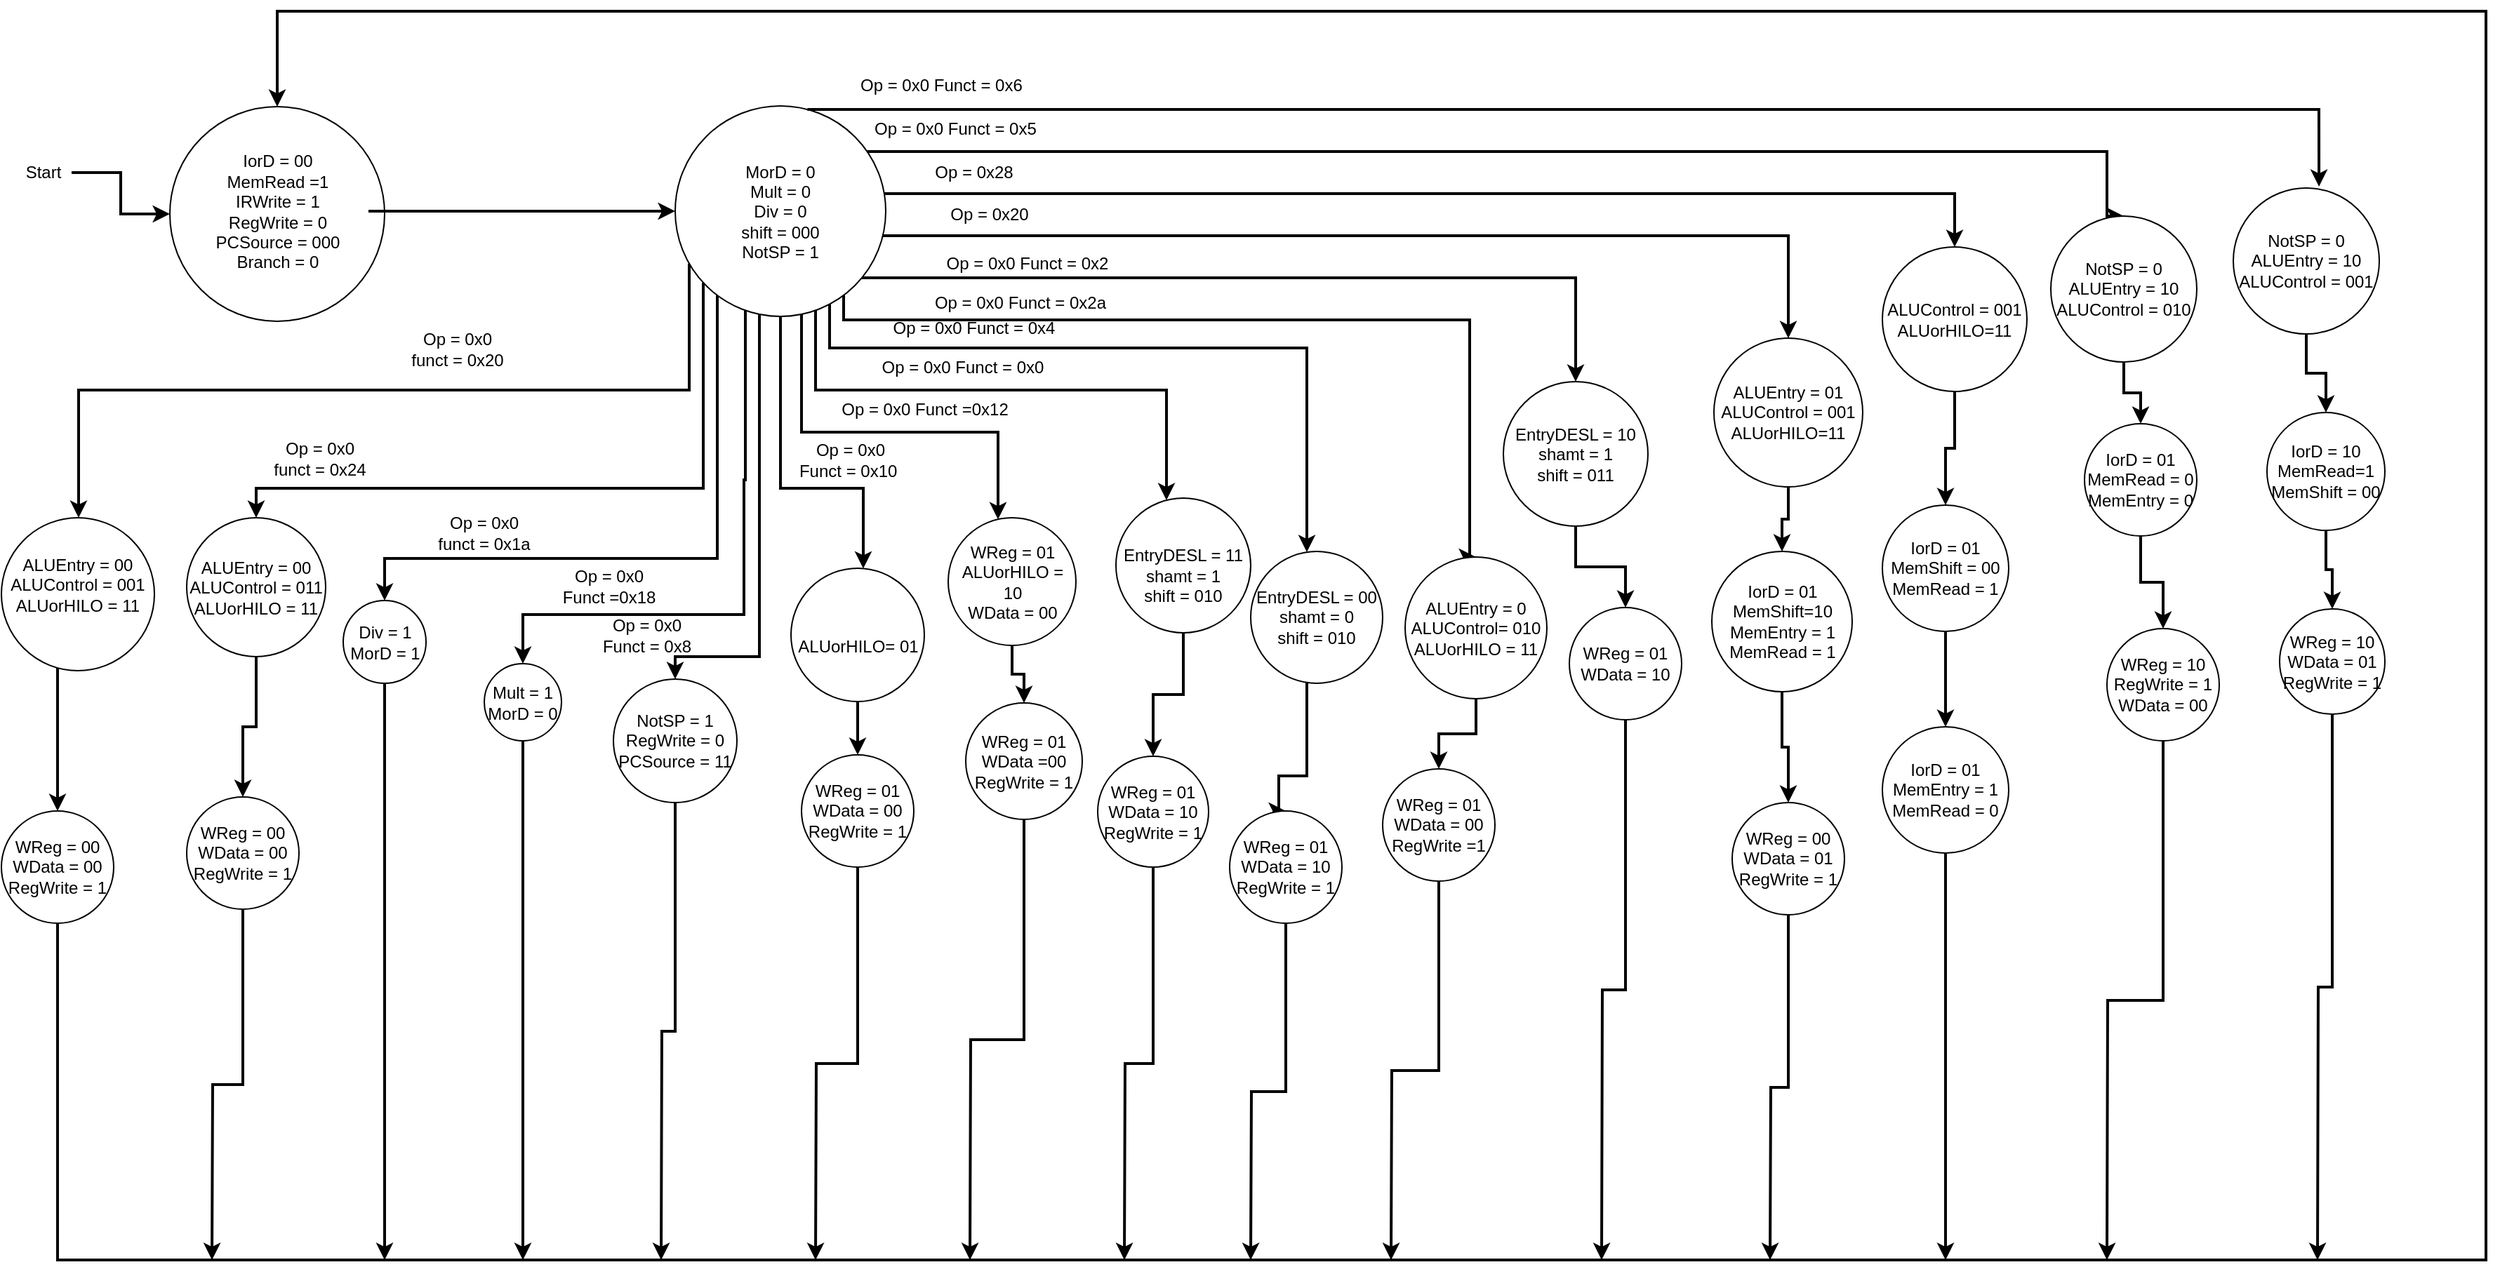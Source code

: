 <mxfile version="10.5.7" type="device"><diagram id="7cGmKihbxn07JbGwCntv" name="Page-1"><mxGraphModel dx="1074" dy="567" grid="1" gridSize="10" guides="1" tooltips="1" connect="1" arrows="1" fold="1" page="1" pageScale="1" pageWidth="1800" pageHeight="1400" math="0" shadow="0"><root><mxCell id="0"/><mxCell id="1" parent="0"/><mxCell id="Vx5S7l9ni8AOja15KPF1-5" style="edgeStyle=orthogonalEdgeStyle;rounded=0;orthogonalLoop=1;jettySize=auto;html=1;entryX=0;entryY=0.5;entryDx=0;entryDy=0;strokeWidth=2;" edge="1" parent="1" source="Vx5S7l9ni8AOja15KPF1-2" target="Vx5S7l9ni8AOja15KPF1-4"><mxGeometry relative="1" as="geometry"/></mxCell><mxCell id="Vx5S7l9ni8AOja15KPF1-2" value="Start" style="text;html=1;strokeColor=none;fillColor=none;align=center;verticalAlign=middle;whiteSpace=wrap;rounded=0;" vertex="1" parent="1"><mxGeometry x="20" y="125" width="40" height="20" as="geometry"/></mxCell><mxCell id="Vx5S7l9ni8AOja15KPF1-4" value="" style="ellipse;whiteSpace=wrap;html=1;aspect=fixed;" vertex="1" parent="1"><mxGeometry x="130" y="88" width="153" height="153" as="geometry"/></mxCell><mxCell id="Vx5S7l9ni8AOja15KPF1-8" style="edgeStyle=orthogonalEdgeStyle;rounded=0;orthogonalLoop=1;jettySize=auto;html=1;entryX=0;entryY=0.5;entryDx=0;entryDy=0;strokeWidth=2;" edge="1" parent="1" source="Vx5S7l9ni8AOja15KPF1-6" target="Vx5S7l9ni8AOja15KPF1-7"><mxGeometry relative="1" as="geometry"/></mxCell><mxCell id="Vx5S7l9ni8AOja15KPF1-6" value="IorD = 00&lt;br&gt;MemRead =1&lt;br&gt;IRWrite = 1&lt;br&gt;RegWrite = 0&lt;br&gt;PCSource = 000&lt;br&gt;Branch = 0&lt;br&gt;" style="text;html=1;strokeColor=none;fillColor=none;align=center;verticalAlign=middle;whiteSpace=wrap;rounded=0;" vertex="1" parent="1"><mxGeometry x="141.5" y="110" width="130" height="105" as="geometry"/></mxCell><mxCell id="Vx5S7l9ni8AOja15KPF1-10" style="edgeStyle=orthogonalEdgeStyle;rounded=0;orthogonalLoop=1;jettySize=auto;html=1;strokeWidth=2;" edge="1" parent="1" source="Vx5S7l9ni8AOja15KPF1-7" target="Vx5S7l9ni8AOja15KPF1-9"><mxGeometry relative="1" as="geometry"><Array as="points"><mxPoint x="500" y="290"/><mxPoint x="65" y="290"/></Array></mxGeometry></mxCell><mxCell id="Vx5S7l9ni8AOja15KPF1-16" style="edgeStyle=orthogonalEdgeStyle;rounded=0;orthogonalLoop=1;jettySize=auto;html=1;entryX=0.5;entryY=0;entryDx=0;entryDy=0;strokeWidth=2;" edge="1" parent="1" source="Vx5S7l9ni8AOja15KPF1-7" target="Vx5S7l9ni8AOja15KPF1-15"><mxGeometry relative="1" as="geometry"><Array as="points"><mxPoint x="510" y="360"/><mxPoint x="192" y="360"/></Array></mxGeometry></mxCell><mxCell id="Vx5S7l9ni8AOja15KPF1-22" style="edgeStyle=orthogonalEdgeStyle;rounded=0;orthogonalLoop=1;jettySize=auto;html=1;strokeWidth=2;" edge="1" parent="1" source="Vx5S7l9ni8AOja15KPF1-7" target="Vx5S7l9ni8AOja15KPF1-21"><mxGeometry relative="1" as="geometry"><Array as="points"><mxPoint x="520" y="410"/><mxPoint x="283" y="410"/></Array></mxGeometry></mxCell><mxCell id="Vx5S7l9ni8AOja15KPF1-25" style="edgeStyle=orthogonalEdgeStyle;rounded=0;orthogonalLoop=1;jettySize=auto;html=1;strokeWidth=2;entryX=0.5;entryY=0;entryDx=0;entryDy=0;" edge="1" parent="1" source="Vx5S7l9ni8AOja15KPF1-7" target="Vx5S7l9ni8AOja15KPF1-26"><mxGeometry relative="1" as="geometry"><mxPoint x="610" y="470" as="targetPoint"/><Array as="points"><mxPoint x="540" y="354"/><mxPoint x="539" y="354"/><mxPoint x="539" y="450"/><mxPoint x="382" y="450"/></Array></mxGeometry></mxCell><mxCell id="Vx5S7l9ni8AOja15KPF1-30" style="edgeStyle=orthogonalEdgeStyle;rounded=0;orthogonalLoop=1;jettySize=auto;html=1;strokeWidth=2;" edge="1" parent="1" source="Vx5S7l9ni8AOja15KPF1-7" target="Vx5S7l9ni8AOja15KPF1-28"><mxGeometry relative="1" as="geometry"><Array as="points"><mxPoint x="550" y="480"/><mxPoint x="490" y="480"/></Array></mxGeometry></mxCell><mxCell id="Vx5S7l9ni8AOja15KPF1-34" style="edgeStyle=orthogonalEdgeStyle;rounded=0;orthogonalLoop=1;jettySize=auto;html=1;strokeWidth=2;" edge="1" parent="1" source="Vx5S7l9ni8AOja15KPF1-7" target="Vx5S7l9ni8AOja15KPF1-33"><mxGeometry relative="1" as="geometry"><Array as="points"><mxPoint x="565" y="360"/><mxPoint x="624" y="360"/></Array></mxGeometry></mxCell><mxCell id="Vx5S7l9ni8AOja15KPF1-38" style="edgeStyle=orthogonalEdgeStyle;rounded=0;orthogonalLoop=1;jettySize=auto;html=1;strokeWidth=2;" edge="1" parent="1" source="Vx5S7l9ni8AOja15KPF1-7" target="Vx5S7l9ni8AOja15KPF1-37"><mxGeometry relative="1" as="geometry"><Array as="points"><mxPoint x="580" y="320"/><mxPoint x="720" y="320"/></Array></mxGeometry></mxCell><mxCell id="Vx5S7l9ni8AOja15KPF1-43" style="edgeStyle=orthogonalEdgeStyle;rounded=0;orthogonalLoop=1;jettySize=auto;html=1;strokeWidth=2;" edge="1" parent="1" source="Vx5S7l9ni8AOja15KPF1-7" target="Vx5S7l9ni8AOja15KPF1-42"><mxGeometry relative="1" as="geometry"><Array as="points"><mxPoint x="590" y="290"/><mxPoint x="840" y="290"/></Array></mxGeometry></mxCell><mxCell id="Vx5S7l9ni8AOja15KPF1-50" style="edgeStyle=orthogonalEdgeStyle;rounded=0;orthogonalLoop=1;jettySize=auto;html=1;strokeWidth=2;" edge="1" parent="1" source="Vx5S7l9ni8AOja15KPF1-7" target="Vx5S7l9ni8AOja15KPF1-49"><mxGeometry relative="1" as="geometry"><Array as="points"><mxPoint x="600" y="260"/><mxPoint x="940" y="260"/></Array></mxGeometry></mxCell><mxCell id="Vx5S7l9ni8AOja15KPF1-68" style="edgeStyle=orthogonalEdgeStyle;rounded=0;orthogonalLoop=1;jettySize=auto;html=1;strokeWidth=2;entryX=0.5;entryY=0;entryDx=0;entryDy=0;" edge="1" parent="1" source="Vx5S7l9ni8AOja15KPF1-7" target="Vx5S7l9ni8AOja15KPF1-70"><mxGeometry relative="1" as="geometry"><mxPoint x="1010" y="380" as="targetPoint"/><Array as="points"><mxPoint x="610" y="240"/><mxPoint x="1056" y="240"/></Array></mxGeometry></mxCell><mxCell id="Vx5S7l9ni8AOja15KPF1-75" style="edgeStyle=orthogonalEdgeStyle;rounded=0;orthogonalLoop=1;jettySize=auto;html=1;entryX=0.5;entryY=0;entryDx=0;entryDy=0;strokeWidth=2;" edge="1" parent="1" source="Vx5S7l9ni8AOja15KPF1-7" target="Vx5S7l9ni8AOja15KPF1-74"><mxGeometry relative="1" as="geometry"><Array as="points"><mxPoint x="1132" y="210"/></Array></mxGeometry></mxCell><mxCell id="Vx5S7l9ni8AOja15KPF1-83" style="edgeStyle=orthogonalEdgeStyle;rounded=0;orthogonalLoop=1;jettySize=auto;html=1;strokeWidth=2;" edge="1" parent="1" source="Vx5S7l9ni8AOja15KPF1-7" target="Vx5S7l9ni8AOja15KPF1-82"><mxGeometry relative="1" as="geometry"><Array as="points"><mxPoint x="1283" y="180"/></Array></mxGeometry></mxCell><mxCell id="Vx5S7l9ni8AOja15KPF1-91" style="edgeStyle=orthogonalEdgeStyle;rounded=0;orthogonalLoop=1;jettySize=auto;html=1;entryX=0.5;entryY=0;entryDx=0;entryDy=0;strokeWidth=2;" edge="1" parent="1" source="Vx5S7l9ni8AOja15KPF1-7" target="Vx5S7l9ni8AOja15KPF1-90"><mxGeometry relative="1" as="geometry"><Array as="points"><mxPoint x="1402" y="150"/></Array></mxGeometry></mxCell><mxCell id="Vx5S7l9ni8AOja15KPF1-99" style="edgeStyle=orthogonalEdgeStyle;rounded=0;orthogonalLoop=1;jettySize=auto;html=1;entryX=0.5;entryY=0;entryDx=0;entryDy=0;strokeWidth=2;" edge="1" parent="1" source="Vx5S7l9ni8AOja15KPF1-7" target="Vx5S7l9ni8AOja15KPF1-98"><mxGeometry relative="1" as="geometry"><Array as="points"><mxPoint x="1510" y="120"/></Array></mxGeometry></mxCell><mxCell id="Vx5S7l9ni8AOja15KPF1-7" value="MorD = 0&lt;br&gt;Mult = 0&lt;br&gt;Div = 0&lt;br&gt;shift = 000&lt;br&gt;NotSP = 1&lt;br&gt;" style="ellipse;whiteSpace=wrap;html=1;aspect=fixed;" vertex="1" parent="1"><mxGeometry x="490" y="87.5" width="150" height="150" as="geometry"/></mxCell><mxCell id="Vx5S7l9ni8AOja15KPF1-13" style="edgeStyle=orthogonalEdgeStyle;rounded=0;orthogonalLoop=1;jettySize=auto;html=1;entryX=0.5;entryY=0;entryDx=0;entryDy=0;strokeWidth=2;" edge="1" parent="1" source="Vx5S7l9ni8AOja15KPF1-9" target="Vx5S7l9ni8AOja15KPF1-12"><mxGeometry relative="1" as="geometry"><Array as="points"><mxPoint x="50" y="520"/><mxPoint x="50" y="520"/></Array></mxGeometry></mxCell><mxCell id="Vx5S7l9ni8AOja15KPF1-9" value="ALUEntry = 00&lt;br&gt;ALUControl = 001&lt;br&gt;ALUorHILO = 11&lt;br&gt;&lt;br&gt;" style="ellipse;whiteSpace=wrap;html=1;aspect=fixed;" vertex="1" parent="1"><mxGeometry x="10" y="381" width="109" height="109" as="geometry"/></mxCell><mxCell id="Vx5S7l9ni8AOja15KPF1-11" value="Op = 0x0&lt;br&gt;funct = 0x20&lt;br&gt;" style="text;html=1;strokeColor=none;fillColor=none;align=center;verticalAlign=middle;whiteSpace=wrap;rounded=0;" vertex="1" parent="1"><mxGeometry x="240" y="216" width="190" height="90" as="geometry"/></mxCell><mxCell id="Vx5S7l9ni8AOja15KPF1-14" style="edgeStyle=orthogonalEdgeStyle;rounded=0;orthogonalLoop=1;jettySize=auto;html=1;entryX=0.5;entryY=0;entryDx=0;entryDy=0;strokeWidth=2;" edge="1" parent="1" source="Vx5S7l9ni8AOja15KPF1-12" target="Vx5S7l9ni8AOja15KPF1-4"><mxGeometry relative="1" as="geometry"><Array as="points"><mxPoint x="50" y="910"/><mxPoint x="1780" y="910"/><mxPoint x="1780" y="20"/><mxPoint x="207" y="20"/></Array></mxGeometry></mxCell><mxCell id="Vx5S7l9ni8AOja15KPF1-12" value="WReg = 00&lt;br&gt;WData = 00&lt;br&gt;RegWrite = 1&lt;br&gt;" style="ellipse;whiteSpace=wrap;html=1;aspect=fixed;" vertex="1" parent="1"><mxGeometry x="10" y="590" width="80" height="80" as="geometry"/></mxCell><mxCell id="Vx5S7l9ni8AOja15KPF1-19" style="edgeStyle=orthogonalEdgeStyle;rounded=0;orthogonalLoop=1;jettySize=auto;html=1;entryX=0.5;entryY=0;entryDx=0;entryDy=0;strokeWidth=2;" edge="1" parent="1" source="Vx5S7l9ni8AOja15KPF1-15" target="Vx5S7l9ni8AOja15KPF1-18"><mxGeometry relative="1" as="geometry"/></mxCell><mxCell id="Vx5S7l9ni8AOja15KPF1-15" value="ALUEntry = 00&lt;br&gt;ALUControl = 011&lt;br&gt;ALUorHILO = 11&lt;br&gt;" style="ellipse;whiteSpace=wrap;html=1;aspect=fixed;" vertex="1" parent="1"><mxGeometry x="142" y="381" width="99" height="99" as="geometry"/></mxCell><mxCell id="Vx5S7l9ni8AOja15KPF1-17" value="Op = 0x0&lt;br&gt;funct = 0x24&lt;br&gt;" style="text;html=1;strokeColor=none;fillColor=none;align=center;verticalAlign=middle;whiteSpace=wrap;rounded=0;" vertex="1" parent="1"><mxGeometry x="141.5" y="294" width="190" height="90" as="geometry"/></mxCell><mxCell id="Vx5S7l9ni8AOja15KPF1-55" style="edgeStyle=orthogonalEdgeStyle;rounded=0;orthogonalLoop=1;jettySize=auto;html=1;strokeWidth=2;" edge="1" parent="1" source="Vx5S7l9ni8AOja15KPF1-18"><mxGeometry relative="1" as="geometry"><mxPoint x="160" y="910" as="targetPoint"/></mxGeometry></mxCell><mxCell id="Vx5S7l9ni8AOja15KPF1-18" value="WReg = 00&lt;br&gt;WData = 00&lt;br&gt;RegWrite = 1&lt;br&gt;" style="ellipse;whiteSpace=wrap;html=1;aspect=fixed;" vertex="1" parent="1"><mxGeometry x="142" y="580" width="80" height="80" as="geometry"/></mxCell><mxCell id="Vx5S7l9ni8AOja15KPF1-56" style="edgeStyle=orthogonalEdgeStyle;rounded=0;orthogonalLoop=1;jettySize=auto;html=1;strokeWidth=2;" edge="1" parent="1" source="Vx5S7l9ni8AOja15KPF1-21"><mxGeometry relative="1" as="geometry"><mxPoint x="283" y="910" as="targetPoint"/></mxGeometry></mxCell><mxCell id="Vx5S7l9ni8AOja15KPF1-21" value="Div = 1&lt;br&gt;MorD = 1&lt;br&gt;" style="ellipse;whiteSpace=wrap;html=1;aspect=fixed;" vertex="1" parent="1"><mxGeometry x="253.5" y="440" width="59" height="59" as="geometry"/></mxCell><mxCell id="Vx5S7l9ni8AOja15KPF1-23" value="Op = 0x0&lt;br&gt;funct = 0x1a&lt;br&gt;" style="text;html=1;strokeColor=none;fillColor=none;align=center;verticalAlign=middle;whiteSpace=wrap;rounded=0;" vertex="1" parent="1"><mxGeometry x="300" y="367" width="108" height="50" as="geometry"/></mxCell><mxCell id="Vx5S7l9ni8AOja15KPF1-57" style="edgeStyle=orthogonalEdgeStyle;rounded=0;orthogonalLoop=1;jettySize=auto;html=1;strokeWidth=2;" edge="1" parent="1" source="Vx5S7l9ni8AOja15KPF1-26"><mxGeometry relative="1" as="geometry"><mxPoint x="381.5" y="910" as="targetPoint"/></mxGeometry></mxCell><mxCell id="Vx5S7l9ni8AOja15KPF1-26" value="Mult = 1&lt;br&gt;MorD = 0&lt;br&gt;" style="ellipse;whiteSpace=wrap;html=1;aspect=fixed;" vertex="1" parent="1"><mxGeometry x="354" y="485" width="55" height="55" as="geometry"/></mxCell><mxCell id="Vx5S7l9ni8AOja15KPF1-58" style="edgeStyle=orthogonalEdgeStyle;rounded=0;orthogonalLoop=1;jettySize=auto;html=1;strokeWidth=2;" edge="1" parent="1" source="Vx5S7l9ni8AOja15KPF1-28"><mxGeometry relative="1" as="geometry"><mxPoint x="480" y="910" as="targetPoint"/></mxGeometry></mxCell><mxCell id="Vx5S7l9ni8AOja15KPF1-28" value="NotSP = 1&lt;br&gt;RegWrite = 0&lt;br&gt;PCSource = 11&lt;br&gt;" style="ellipse;whiteSpace=wrap;html=1;aspect=fixed;" vertex="1" parent="1"><mxGeometry x="446" y="496" width="88" height="88" as="geometry"/></mxCell><mxCell id="Vx5S7l9ni8AOja15KPF1-29" value="Op = 0x0&lt;br&gt;Funct =0x18&lt;br&gt;" style="text;html=1;strokeColor=none;fillColor=none;align=center;verticalAlign=middle;whiteSpace=wrap;rounded=0;" vertex="1" parent="1"><mxGeometry x="408" y="420" width="70" height="20" as="geometry"/></mxCell><mxCell id="Vx5S7l9ni8AOja15KPF1-31" value="Op = 0x0&lt;br&gt;Funct = 0x8&lt;br&gt;" style="text;html=1;strokeColor=none;fillColor=none;align=center;verticalAlign=middle;whiteSpace=wrap;rounded=0;" vertex="1" parent="1"><mxGeometry x="430" y="449" width="80" height="32" as="geometry"/></mxCell><mxCell id="Vx5S7l9ni8AOja15KPF1-61" style="edgeStyle=orthogonalEdgeStyle;rounded=0;orthogonalLoop=1;jettySize=auto;html=1;entryX=0.5;entryY=0;entryDx=0;entryDy=0;strokeWidth=2;" edge="1" parent="1" source="Vx5S7l9ni8AOja15KPF1-33" target="Vx5S7l9ni8AOja15KPF1-60"><mxGeometry relative="1" as="geometry"/></mxCell><mxCell id="Vx5S7l9ni8AOja15KPF1-33" value="&lt;br&gt;ALUorHILO= 01&lt;br&gt;" style="ellipse;whiteSpace=wrap;html=1;aspect=fixed;" vertex="1" parent="1"><mxGeometry x="572.5" y="417" width="95" height="95" as="geometry"/></mxCell><mxCell id="Vx5S7l9ni8AOja15KPF1-35" value="Op = 0x0&lt;br&gt;Funct = 0x10&amp;nbsp;&lt;br&gt;" style="text;html=1;strokeColor=none;fillColor=none;align=center;verticalAlign=middle;whiteSpace=wrap;rounded=0;" vertex="1" parent="1"><mxGeometry x="515" y="330" width="200" height="20" as="geometry"/></mxCell><mxCell id="Vx5S7l9ni8AOja15KPF1-64" style="edgeStyle=orthogonalEdgeStyle;rounded=0;orthogonalLoop=1;jettySize=auto;html=1;entryX=0.5;entryY=0;entryDx=0;entryDy=0;strokeWidth=2;" edge="1" parent="1" source="Vx5S7l9ni8AOja15KPF1-37" target="Vx5S7l9ni8AOja15KPF1-63"><mxGeometry relative="1" as="geometry"/></mxCell><mxCell id="Vx5S7l9ni8AOja15KPF1-37" value="WReg = 01&lt;br&gt;ALUorHILO = 10&lt;br&gt;WData = 00&lt;br&gt;" style="ellipse;whiteSpace=wrap;html=1;aspect=fixed;" vertex="1" parent="1"><mxGeometry x="684.5" y="381" width="91" height="91" as="geometry"/></mxCell><mxCell id="Vx5S7l9ni8AOja15KPF1-39" value="Op = 0x0 Funct =0x12" style="text;html=1;strokeColor=none;fillColor=none;align=center;verticalAlign=middle;whiteSpace=wrap;rounded=0;" vertex="1" parent="1"><mxGeometry x="587.5" y="294" width="160" height="20" as="geometry"/></mxCell><mxCell id="Vx5S7l9ni8AOja15KPF1-46" style="edgeStyle=orthogonalEdgeStyle;rounded=0;orthogonalLoop=1;jettySize=auto;html=1;strokeWidth=2;" edge="1" parent="1" source="Vx5S7l9ni8AOja15KPF1-42" target="Vx5S7l9ni8AOja15KPF1-45"><mxGeometry relative="1" as="geometry"/></mxCell><mxCell id="Vx5S7l9ni8AOja15KPF1-42" value="&lt;br&gt;EntryDESL = 11&lt;br&gt;shamt = 1&lt;br&gt;shift = 010&lt;br&gt;" style="ellipse;whiteSpace=wrap;html=1;aspect=fixed;" vertex="1" parent="1"><mxGeometry x="804" y="367" width="96" height="96" as="geometry"/></mxCell><mxCell id="Vx5S7l9ni8AOja15KPF1-44" value="Op = 0x0 Funct = 0x0" style="text;html=1;strokeColor=none;fillColor=none;align=center;verticalAlign=middle;whiteSpace=wrap;rounded=0;" vertex="1" parent="1"><mxGeometry x="615" y="264" width="160" height="20" as="geometry"/></mxCell><mxCell id="Vx5S7l9ni8AOja15KPF1-66" style="edgeStyle=orthogonalEdgeStyle;rounded=0;orthogonalLoop=1;jettySize=auto;html=1;strokeWidth=2;" edge="1" parent="1" source="Vx5S7l9ni8AOja15KPF1-45"><mxGeometry relative="1" as="geometry"><mxPoint x="810" y="910" as="targetPoint"/></mxGeometry></mxCell><mxCell id="Vx5S7l9ni8AOja15KPF1-45" value="WReg = 01&lt;br&gt;WData = 10&lt;br&gt;RegWrite = 1&lt;br&gt;" style="ellipse;whiteSpace=wrap;html=1;aspect=fixed;" vertex="1" parent="1"><mxGeometry x="791" y="551" width="79" height="79" as="geometry"/></mxCell><mxCell id="Vx5S7l9ni8AOja15KPF1-53" style="edgeStyle=orthogonalEdgeStyle;rounded=0;orthogonalLoop=1;jettySize=auto;html=1;entryX=0.5;entryY=0;entryDx=0;entryDy=0;strokeWidth=2;" edge="1" parent="1" source="Vx5S7l9ni8AOja15KPF1-49" target="Vx5S7l9ni8AOja15KPF1-52"><mxGeometry relative="1" as="geometry"><Array as="points"><mxPoint x="940" y="565"/><mxPoint x="920" y="565"/></Array></mxGeometry></mxCell><mxCell id="Vx5S7l9ni8AOja15KPF1-49" value="EntryDESL = 00&lt;br&gt;shamt = 0&lt;br&gt;shift = 010&lt;br&gt;" style="ellipse;whiteSpace=wrap;html=1;aspect=fixed;" vertex="1" parent="1"><mxGeometry x="900" y="405" width="94" height="94" as="geometry"/></mxCell><mxCell id="Vx5S7l9ni8AOja15KPF1-51" value="Op = 0x0 Funct = 0x4" style="text;html=1;strokeColor=none;fillColor=none;align=center;verticalAlign=middle;whiteSpace=wrap;rounded=0;" vertex="1" parent="1"><mxGeometry x="630" y="236" width="146" height="20" as="geometry"/></mxCell><mxCell id="Vx5S7l9ni8AOja15KPF1-67" style="edgeStyle=orthogonalEdgeStyle;rounded=0;orthogonalLoop=1;jettySize=auto;html=1;strokeWidth=2;" edge="1" parent="1" source="Vx5S7l9ni8AOja15KPF1-52"><mxGeometry relative="1" as="geometry"><mxPoint x="900" y="910" as="targetPoint"/></mxGeometry></mxCell><mxCell id="Vx5S7l9ni8AOja15KPF1-52" value="WReg = 01&lt;br&gt;WData = 10&lt;br&gt;RegWrite = 1&lt;br&gt;" style="ellipse;whiteSpace=wrap;html=1;aspect=fixed;" vertex="1" parent="1"><mxGeometry x="885" y="590" width="80" height="80" as="geometry"/></mxCell><mxCell id="Vx5S7l9ni8AOja15KPF1-62" style="edgeStyle=orthogonalEdgeStyle;rounded=0;orthogonalLoop=1;jettySize=auto;html=1;strokeWidth=2;" edge="1" parent="1" source="Vx5S7l9ni8AOja15KPF1-60"><mxGeometry relative="1" as="geometry"><mxPoint x="590" y="910" as="targetPoint"/></mxGeometry></mxCell><mxCell id="Vx5S7l9ni8AOja15KPF1-60" value="WReg = 01&lt;br&gt;WData = 00&lt;br&gt;RegWrite = 1&lt;br&gt;" style="ellipse;whiteSpace=wrap;html=1;aspect=fixed;" vertex="1" parent="1"><mxGeometry x="580" y="550" width="80" height="80" as="geometry"/></mxCell><mxCell id="Vx5S7l9ni8AOja15KPF1-65" style="edgeStyle=orthogonalEdgeStyle;rounded=0;orthogonalLoop=1;jettySize=auto;html=1;strokeWidth=2;" edge="1" parent="1" source="Vx5S7l9ni8AOja15KPF1-63"><mxGeometry relative="1" as="geometry"><mxPoint x="700" y="910" as="targetPoint"/></mxGeometry></mxCell><mxCell id="Vx5S7l9ni8AOja15KPF1-63" value="WReg = 01&lt;br&gt;WData =00&lt;br&gt;RegWrite = 1&lt;br&gt;" style="ellipse;whiteSpace=wrap;html=1;aspect=fixed;" vertex="1" parent="1"><mxGeometry x="697" y="513" width="83" height="83" as="geometry"/></mxCell><mxCell id="Vx5S7l9ni8AOja15KPF1-69" value="Op = 0x0 Funct = 0x2a" style="text;html=1;strokeColor=none;fillColor=none;align=center;verticalAlign=middle;whiteSpace=wrap;rounded=0;" vertex="1" parent="1"><mxGeometry x="660" y="217.5" width="152" height="20" as="geometry"/></mxCell><mxCell id="Vx5S7l9ni8AOja15KPF1-72" style="edgeStyle=orthogonalEdgeStyle;rounded=0;orthogonalLoop=1;jettySize=auto;html=1;entryX=0.5;entryY=0;entryDx=0;entryDy=0;strokeWidth=2;" edge="1" parent="1" source="Vx5S7l9ni8AOja15KPF1-70" target="Vx5S7l9ni8AOja15KPF1-71"><mxGeometry relative="1" as="geometry"/></mxCell><mxCell id="Vx5S7l9ni8AOja15KPF1-70" value="ALUEntry = 0&lt;br&gt;ALUControl= 010&lt;br&gt;ALUorHILO = 11&lt;br&gt;" style="ellipse;whiteSpace=wrap;html=1;aspect=fixed;" vertex="1" parent="1"><mxGeometry x="1010" y="409" width="101" height="101" as="geometry"/></mxCell><mxCell id="Vx5S7l9ni8AOja15KPF1-73" style="edgeStyle=orthogonalEdgeStyle;rounded=0;orthogonalLoop=1;jettySize=auto;html=1;strokeWidth=2;" edge="1" parent="1" source="Vx5S7l9ni8AOja15KPF1-71"><mxGeometry relative="1" as="geometry"><mxPoint x="1000" y="910" as="targetPoint"/></mxGeometry></mxCell><mxCell id="Vx5S7l9ni8AOja15KPF1-71" value="WReg = 01&lt;br&gt;WData = 00&lt;br&gt;RegWrite =1&lt;br&gt;" style="ellipse;whiteSpace=wrap;html=1;aspect=fixed;" vertex="1" parent="1"><mxGeometry x="994" y="560" width="80" height="80" as="geometry"/></mxCell><mxCell id="Vx5S7l9ni8AOja15KPF1-79" style="edgeStyle=orthogonalEdgeStyle;rounded=0;orthogonalLoop=1;jettySize=auto;html=1;strokeWidth=2;" edge="1" parent="1" source="Vx5S7l9ni8AOja15KPF1-74" target="Vx5S7l9ni8AOja15KPF1-77"><mxGeometry relative="1" as="geometry"/></mxCell><mxCell id="Vx5S7l9ni8AOja15KPF1-74" value="EntryDESL = 10&lt;br&gt;shamt = 1&lt;br&gt;shift = 011&lt;br&gt;" style="ellipse;whiteSpace=wrap;html=1;aspect=fixed;" vertex="1" parent="1"><mxGeometry x="1080" y="284" width="103" height="103" as="geometry"/></mxCell><mxCell id="Vx5S7l9ni8AOja15KPF1-76" value="Op = 0x0 Funct = 0x2" style="text;html=1;strokeColor=none;fillColor=none;align=center;verticalAlign=middle;whiteSpace=wrap;rounded=0;" vertex="1" parent="1"><mxGeometry x="676" y="190" width="130" height="20" as="geometry"/></mxCell><mxCell id="Vx5S7l9ni8AOja15KPF1-80" style="edgeStyle=orthogonalEdgeStyle;rounded=0;orthogonalLoop=1;jettySize=auto;html=1;strokeWidth=2;" edge="1" parent="1" source="Vx5S7l9ni8AOja15KPF1-77"><mxGeometry relative="1" as="geometry"><mxPoint x="1150" y="910" as="targetPoint"/></mxGeometry></mxCell><mxCell id="Vx5S7l9ni8AOja15KPF1-77" value="WReg = 01&lt;br&gt;WData = 10&lt;br&gt;" style="ellipse;whiteSpace=wrap;html=1;aspect=fixed;" vertex="1" parent="1"><mxGeometry x="1127" y="445" width="80" height="80" as="geometry"/></mxCell><mxCell id="Vx5S7l9ni8AOja15KPF1-86" style="edgeStyle=orthogonalEdgeStyle;rounded=0;orthogonalLoop=1;jettySize=auto;html=1;strokeWidth=2;" edge="1" parent="1" source="Vx5S7l9ni8AOja15KPF1-82" target="Vx5S7l9ni8AOja15KPF1-85"><mxGeometry relative="1" as="geometry"/></mxCell><mxCell id="Vx5S7l9ni8AOja15KPF1-82" value="ALUEntry = 01&lt;br&gt;ALUControl = 001&lt;br&gt;ALUorHILO=11&lt;br&gt;" style="ellipse;whiteSpace=wrap;html=1;aspect=fixed;" vertex="1" parent="1"><mxGeometry x="1230" y="253" width="106" height="106" as="geometry"/></mxCell><mxCell id="Vx5S7l9ni8AOja15KPF1-107" style="edgeStyle=orthogonalEdgeStyle;rounded=0;orthogonalLoop=1;jettySize=auto;html=1;entryX=0.587;entryY=-0.01;entryDx=0;entryDy=0;entryPerimeter=0;strokeWidth=2;" edge="1" parent="1" source="Vx5S7l9ni8AOja15KPF1-7" target="Vx5S7l9ni8AOja15KPF1-106"><mxGeometry relative="1" as="geometry"><Array as="points"><mxPoint x="1661" y="90"/></Array></mxGeometry></mxCell><mxCell id="Vx5S7l9ni8AOja15KPF1-84" value="Op = 0x20" style="text;html=1;strokeColor=none;fillColor=none;align=center;verticalAlign=middle;whiteSpace=wrap;rounded=0;" vertex="1" parent="1"><mxGeometry x="667.5" y="154.5" width="92" height="20" as="geometry"/></mxCell><mxCell id="Vx5S7l9ni8AOja15KPF1-88" style="edgeStyle=orthogonalEdgeStyle;rounded=0;orthogonalLoop=1;jettySize=auto;html=1;entryX=0.5;entryY=0;entryDx=0;entryDy=0;strokeWidth=2;" edge="1" parent="1" source="Vx5S7l9ni8AOja15KPF1-85" target="Vx5S7l9ni8AOja15KPF1-87"><mxGeometry relative="1" as="geometry"/></mxCell><mxCell id="Vx5S7l9ni8AOja15KPF1-85" value="IorD = 01&lt;br&gt;MemShift=10&lt;br&gt;MemEntry = 1&lt;br&gt;MemRead = 1&lt;br&gt;" style="ellipse;whiteSpace=wrap;html=1;aspect=fixed;" vertex="1" parent="1"><mxGeometry x="1228.5" y="405" width="100" height="100" as="geometry"/></mxCell><mxCell id="Vx5S7l9ni8AOja15KPF1-89" style="edgeStyle=orthogonalEdgeStyle;rounded=0;orthogonalLoop=1;jettySize=auto;html=1;strokeWidth=2;" edge="1" parent="1" source="Vx5S7l9ni8AOja15KPF1-87"><mxGeometry relative="1" as="geometry"><mxPoint x="1270" y="910" as="targetPoint"/></mxGeometry></mxCell><mxCell id="Vx5S7l9ni8AOja15KPF1-87" value="WReg = 00&lt;br&gt;WData = 01&lt;br&gt;RegWrite = 1&lt;br&gt;" style="ellipse;whiteSpace=wrap;html=1;aspect=fixed;" vertex="1" parent="1"><mxGeometry x="1243" y="584" width="80" height="80" as="geometry"/></mxCell><mxCell id="Vx5S7l9ni8AOja15KPF1-94" style="edgeStyle=orthogonalEdgeStyle;rounded=0;orthogonalLoop=1;jettySize=auto;html=1;entryX=0.5;entryY=0;entryDx=0;entryDy=0;strokeWidth=2;" edge="1" parent="1" source="Vx5S7l9ni8AOja15KPF1-90" target="Vx5S7l9ni8AOja15KPF1-93"><mxGeometry relative="1" as="geometry"/></mxCell><mxCell id="Vx5S7l9ni8AOja15KPF1-90" value="ALUControl = 001&lt;br&gt;ALUorHILO=11&lt;br&gt;" style="ellipse;whiteSpace=wrap;html=1;aspect=fixed;" vertex="1" parent="1"><mxGeometry x="1350" y="188" width="103" height="103" as="geometry"/></mxCell><mxCell id="Vx5S7l9ni8AOja15KPF1-92" value="Op = 0x28" style="text;html=1;strokeColor=none;fillColor=none;align=center;verticalAlign=middle;whiteSpace=wrap;rounded=0;" vertex="1" parent="1"><mxGeometry x="662" y="125" width="82" height="20" as="geometry"/></mxCell><mxCell id="Vx5S7l9ni8AOja15KPF1-96" style="edgeStyle=orthogonalEdgeStyle;rounded=0;orthogonalLoop=1;jettySize=auto;html=1;entryX=0.5;entryY=0;entryDx=0;entryDy=0;strokeWidth=2;" edge="1" parent="1" source="Vx5S7l9ni8AOja15KPF1-93" target="Vx5S7l9ni8AOja15KPF1-95"><mxGeometry relative="1" as="geometry"/></mxCell><mxCell id="Vx5S7l9ni8AOja15KPF1-93" value="IorD = 01&lt;br&gt;MemShift = 00&lt;br&gt;MemRead = 1&lt;br&gt;" style="ellipse;whiteSpace=wrap;html=1;aspect=fixed;" vertex="1" parent="1"><mxGeometry x="1350" y="372" width="90" height="90" as="geometry"/></mxCell><mxCell id="Vx5S7l9ni8AOja15KPF1-97" style="edgeStyle=orthogonalEdgeStyle;rounded=0;orthogonalLoop=1;jettySize=auto;html=1;strokeWidth=2;" edge="1" parent="1" source="Vx5S7l9ni8AOja15KPF1-95"><mxGeometry relative="1" as="geometry"><mxPoint x="1395" y="910" as="targetPoint"/></mxGeometry></mxCell><mxCell id="Vx5S7l9ni8AOja15KPF1-95" value="IorD = 01&lt;br&gt;MemEntry = 1&lt;br&gt;MemRead = 0&lt;br&gt;" style="ellipse;whiteSpace=wrap;html=1;aspect=fixed;" vertex="1" parent="1"><mxGeometry x="1350" y="530" width="90" height="90" as="geometry"/></mxCell><mxCell id="Vx5S7l9ni8AOja15KPF1-102" style="edgeStyle=orthogonalEdgeStyle;rounded=0;orthogonalLoop=1;jettySize=auto;html=1;entryX=0.5;entryY=0;entryDx=0;entryDy=0;strokeWidth=2;" edge="1" parent="1" source="Vx5S7l9ni8AOja15KPF1-98" target="Vx5S7l9ni8AOja15KPF1-101"><mxGeometry relative="1" as="geometry"/></mxCell><mxCell id="Vx5S7l9ni8AOja15KPF1-98" value="NotSP = 0&lt;br&gt;ALUEntry = 10&lt;br&gt;ALUControl = 010&lt;br&gt;" style="ellipse;whiteSpace=wrap;html=1;aspect=fixed;" vertex="1" parent="1"><mxGeometry x="1470" y="166" width="104" height="104" as="geometry"/></mxCell><mxCell id="Vx5S7l9ni8AOja15KPF1-100" value="Op = 0x0 Funct = 0x5" style="text;html=1;resizable=0;points=[];autosize=1;align=left;verticalAlign=top;spacingTop=-4;" vertex="1" parent="1"><mxGeometry x="629.5" y="94" width="130" height="20" as="geometry"/></mxCell><mxCell id="Vx5S7l9ni8AOja15KPF1-104" style="edgeStyle=orthogonalEdgeStyle;rounded=0;orthogonalLoop=1;jettySize=auto;html=1;strokeWidth=2;" edge="1" parent="1" source="Vx5S7l9ni8AOja15KPF1-101" target="Vx5S7l9ni8AOja15KPF1-103"><mxGeometry relative="1" as="geometry"/></mxCell><mxCell id="Vx5S7l9ni8AOja15KPF1-101" value="IorD = 01&lt;br&gt;MemRead = 0&lt;br&gt;MemEntry = 0&lt;br&gt;" style="ellipse;whiteSpace=wrap;html=1;aspect=fixed;" vertex="1" parent="1"><mxGeometry x="1494" y="314" width="80" height="80" as="geometry"/></mxCell><mxCell id="Vx5S7l9ni8AOja15KPF1-105" style="edgeStyle=orthogonalEdgeStyle;rounded=0;orthogonalLoop=1;jettySize=auto;html=1;strokeWidth=2;" edge="1" parent="1" source="Vx5S7l9ni8AOja15KPF1-103"><mxGeometry relative="1" as="geometry"><mxPoint x="1510" y="910" as="targetPoint"/></mxGeometry></mxCell><mxCell id="Vx5S7l9ni8AOja15KPF1-103" value="WReg = 10&lt;br&gt;RegWrite = 1&lt;br&gt;WData = 00&lt;br&gt;" style="ellipse;whiteSpace=wrap;html=1;aspect=fixed;" vertex="1" parent="1"><mxGeometry x="1510" y="460" width="80" height="80" as="geometry"/></mxCell><mxCell id="Vx5S7l9ni8AOja15KPF1-110" style="edgeStyle=orthogonalEdgeStyle;rounded=0;orthogonalLoop=1;jettySize=auto;html=1;entryX=0.5;entryY=0;entryDx=0;entryDy=0;strokeWidth=2;" edge="1" parent="1" source="Vx5S7l9ni8AOja15KPF1-106" target="Vx5S7l9ni8AOja15KPF1-109"><mxGeometry relative="1" as="geometry"/></mxCell><mxCell id="Vx5S7l9ni8AOja15KPF1-106" value="NotSP = 0&lt;br&gt;ALUEntry = 10&lt;br&gt;ALUControl = 001&lt;br&gt;" style="ellipse;whiteSpace=wrap;html=1;aspect=fixed;" vertex="1" parent="1"><mxGeometry x="1600" y="146" width="104" height="104" as="geometry"/></mxCell><mxCell id="Vx5S7l9ni8AOja15KPF1-108" value="Op = 0x0 Funct = 0x6" style="text;html=1;resizable=0;points=[];autosize=1;align=left;verticalAlign=top;spacingTop=-4;" vertex="1" parent="1"><mxGeometry x="620" y="63" width="130" height="20" as="geometry"/></mxCell><mxCell id="Vx5S7l9ni8AOja15KPF1-112" style="edgeStyle=orthogonalEdgeStyle;rounded=0;orthogonalLoop=1;jettySize=auto;html=1;entryX=0.5;entryY=0;entryDx=0;entryDy=0;strokeWidth=2;" edge="1" parent="1" source="Vx5S7l9ni8AOja15KPF1-109" target="Vx5S7l9ni8AOja15KPF1-111"><mxGeometry relative="1" as="geometry"/></mxCell><mxCell id="Vx5S7l9ni8AOja15KPF1-109" value="IorD = 10&lt;br&gt;MemRead=1&lt;br&gt;MemShift = 00&lt;br&gt;" style="ellipse;whiteSpace=wrap;html=1;aspect=fixed;" vertex="1" parent="1"><mxGeometry x="1624" y="306" width="84" height="84" as="geometry"/></mxCell><mxCell id="Vx5S7l9ni8AOja15KPF1-113" style="edgeStyle=orthogonalEdgeStyle;rounded=0;orthogonalLoop=1;jettySize=auto;html=1;strokeWidth=2;" edge="1" parent="1" source="Vx5S7l9ni8AOja15KPF1-111"><mxGeometry relative="1" as="geometry"><mxPoint x="1660" y="910" as="targetPoint"/></mxGeometry></mxCell><mxCell id="Vx5S7l9ni8AOja15KPF1-111" value="WReg = 10&lt;br&gt;WData = 01&lt;br&gt;RegWrite = 1&lt;br&gt;" style="ellipse;whiteSpace=wrap;html=1;aspect=fixed;" vertex="1" parent="1"><mxGeometry x="1633" y="446" width="75" height="75" as="geometry"/></mxCell></root></mxGraphModel></diagram></mxfile>